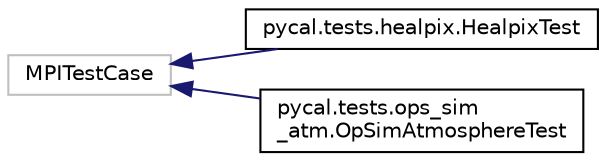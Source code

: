 digraph "Graphical Class Hierarchy"
{
  edge [fontname="Helvetica",fontsize="10",labelfontname="Helvetica",labelfontsize="10"];
  node [fontname="Helvetica",fontsize="10",shape=record];
  rankdir="LR";
  Node1 [label="MPITestCase",height=0.2,width=0.4,color="grey75", fillcolor="white", style="filled"];
  Node1 -> Node2 [dir="back",color="midnightblue",fontsize="10",style="solid",fontname="Helvetica"];
  Node2 [label="pycal.tests.healpix.HealpixTest",height=0.2,width=0.4,color="black", fillcolor="white", style="filled",URL="$classpycal_1_1tests_1_1healpix_1_1_healpix_test.html"];
  Node1 -> Node3 [dir="back",color="midnightblue",fontsize="10",style="solid",fontname="Helvetica"];
  Node3 [label="pycal.tests.ops_sim\l_atm.OpSimAtmosphereTest",height=0.2,width=0.4,color="black", fillcolor="white", style="filled",URL="$classpycal_1_1tests_1_1ops__sim__atm_1_1_op_sim_atmosphere_test.html"];
}

